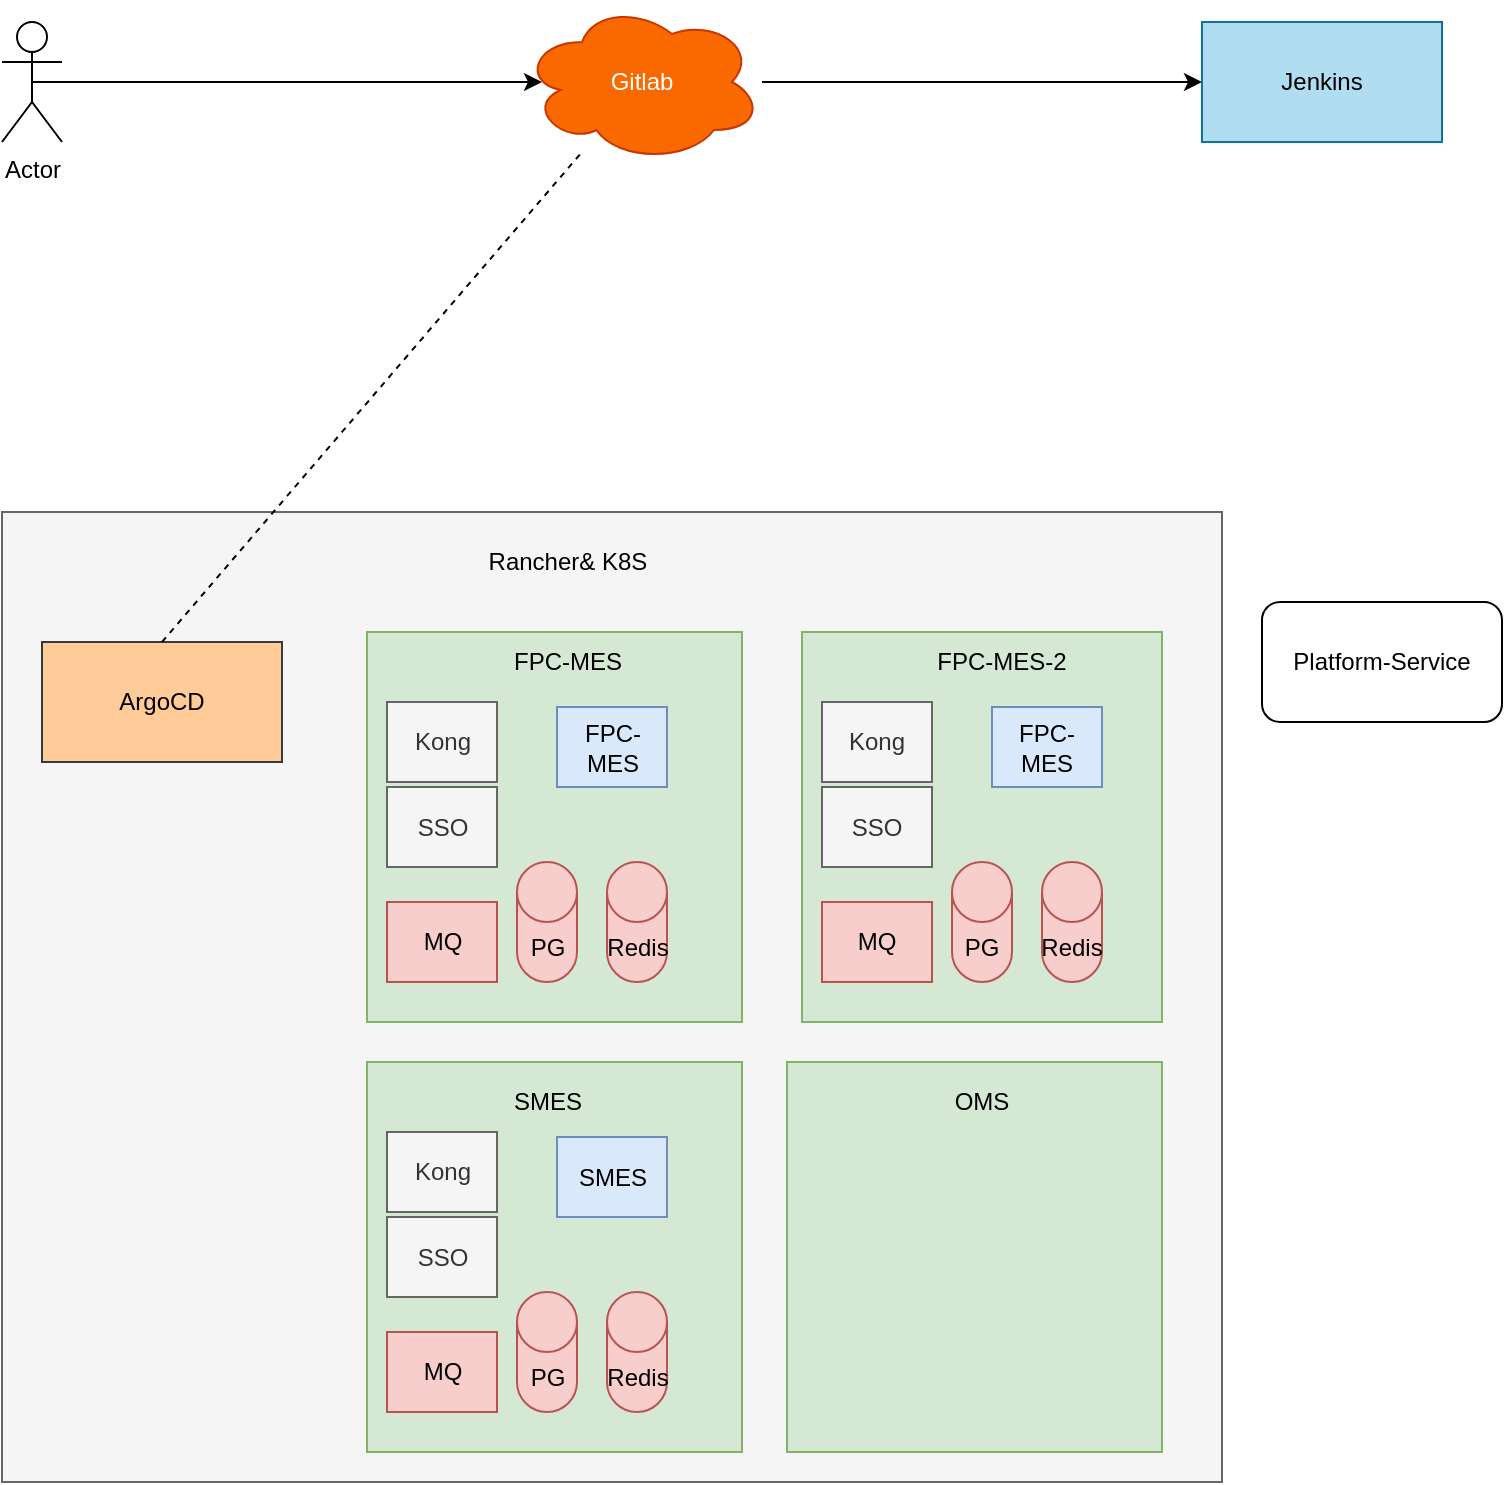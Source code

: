 <mxfile version="13.8.5" type="github">
  <diagram id="8HnISGoVaL02uWpOQnl4" name="Page-1">
    <mxGraphModel dx="1422" dy="759" grid="1" gridSize="10" guides="1" tooltips="1" connect="1" arrows="1" fold="1" page="1" pageScale="1" pageWidth="827" pageHeight="1169" math="0" shadow="0">
      <root>
        <mxCell id="0" />
        <mxCell id="1" parent="0" />
        <mxCell id="gGDSIBCd_86sw6YS736D-25" value="" style="edgeStyle=orthogonalEdgeStyle;rounded=0;orthogonalLoop=1;jettySize=auto;html=1;" edge="1" parent="1" source="gGDSIBCd_86sw6YS736D-1">
          <mxGeometry relative="1" as="geometry">
            <mxPoint x="670" y="160" as="targetPoint" />
          </mxGeometry>
        </mxCell>
        <mxCell id="gGDSIBCd_86sw6YS736D-1" value="Gitlab" style="ellipse;shape=cloud;whiteSpace=wrap;html=1;fillColor=#fa6800;strokeColor=#C73500;fontColor=#ffffff;" vertex="1" parent="1">
          <mxGeometry x="330" y="120" width="120" height="80" as="geometry" />
        </mxCell>
        <mxCell id="gGDSIBCd_86sw6YS736D-23" style="edgeStyle=orthogonalEdgeStyle;rounded=0;orthogonalLoop=1;jettySize=auto;html=1;exitX=0.5;exitY=0.5;exitDx=0;exitDy=0;exitPerimeter=0;" edge="1" parent="1" source="gGDSIBCd_86sw6YS736D-2">
          <mxGeometry relative="1" as="geometry">
            <mxPoint x="340" y="160" as="targetPoint" />
          </mxGeometry>
        </mxCell>
        <mxCell id="gGDSIBCd_86sw6YS736D-2" value="Actor" style="shape=umlActor;verticalLabelPosition=bottom;verticalAlign=top;html=1;outlineConnect=0;" vertex="1" parent="1">
          <mxGeometry x="70" y="130" width="30" height="60" as="geometry" />
        </mxCell>
        <mxCell id="gGDSIBCd_86sw6YS736D-5" value="" style="rounded=0;whiteSpace=wrap;html=1;fillColor=#f5f5f5;strokeColor=#666666;fontColor=#333333;" vertex="1" parent="1">
          <mxGeometry x="70" y="375" width="610" height="485" as="geometry" />
        </mxCell>
        <mxCell id="gGDSIBCd_86sw6YS736D-6" value="Rancher&amp;amp; K8S" style="text;html=1;strokeColor=none;fillColor=none;align=center;verticalAlign=middle;whiteSpace=wrap;rounded=0;" vertex="1" parent="1">
          <mxGeometry x="302.5" y="390" width="100" height="20" as="geometry" />
        </mxCell>
        <mxCell id="gGDSIBCd_86sw6YS736D-7" value="ArgoCD" style="rounded=0;whiteSpace=wrap;html=1;fillColor=#ffcc99;strokeColor=#36393d;" vertex="1" parent="1">
          <mxGeometry x="90" y="440" width="120" height="60" as="geometry" />
        </mxCell>
        <mxCell id="gGDSIBCd_86sw6YS736D-8" value="Jenkins" style="rounded=0;whiteSpace=wrap;html=1;fillColor=#b1ddf0;strokeColor=#10739e;" vertex="1" parent="1">
          <mxGeometry x="670" y="130" width="120" height="60" as="geometry" />
        </mxCell>
        <mxCell id="gGDSIBCd_86sw6YS736D-10" value="" style="rounded=0;whiteSpace=wrap;html=1;fillColor=#d5e8d4;strokeColor=#82b366;" vertex="1" parent="1">
          <mxGeometry x="252.5" y="435" width="187.5" height="195" as="geometry" />
        </mxCell>
        <mxCell id="gGDSIBCd_86sw6YS736D-11" value="FPC-MES" style="text;html=1;strokeColor=none;fillColor=none;align=center;verticalAlign=middle;whiteSpace=wrap;rounded=0;" vertex="1" parent="1">
          <mxGeometry x="317.5" y="440" width="70" height="20" as="geometry" />
        </mxCell>
        <mxCell id="gGDSIBCd_86sw6YS736D-12" value="Kong" style="rounded=0;whiteSpace=wrap;html=1;fillColor=#f5f5f5;strokeColor=#666666;fontColor=#333333;" vertex="1" parent="1">
          <mxGeometry x="262.5" y="470" width="55" height="40" as="geometry" />
        </mxCell>
        <mxCell id="gGDSIBCd_86sw6YS736D-14" value="SSO" style="rounded=0;whiteSpace=wrap;html=1;fillColor=#f5f5f5;strokeColor=#666666;fontColor=#333333;" vertex="1" parent="1">
          <mxGeometry x="262.5" y="512.5" width="55" height="40" as="geometry" />
        </mxCell>
        <mxCell id="gGDSIBCd_86sw6YS736D-15" value="FPC-MES" style="rounded=0;whiteSpace=wrap;html=1;fillColor=#dae8fc;strokeColor=#6c8ebf;" vertex="1" parent="1">
          <mxGeometry x="347.5" y="472.5" width="55" height="40" as="geometry" />
        </mxCell>
        <mxCell id="gGDSIBCd_86sw6YS736D-18" value="PG" style="shape=cylinder3;whiteSpace=wrap;html=1;boundedLbl=1;backgroundOutline=1;size=15;fillColor=#f8cecc;strokeColor=#b85450;" vertex="1" parent="1">
          <mxGeometry x="327.5" y="550" width="30" height="60" as="geometry" />
        </mxCell>
        <mxCell id="gGDSIBCd_86sw6YS736D-19" value="Redis" style="shape=cylinder3;whiteSpace=wrap;html=1;boundedLbl=1;backgroundOutline=1;size=15;fillColor=#f8cecc;strokeColor=#b85450;" vertex="1" parent="1">
          <mxGeometry x="372.5" y="550" width="30" height="60" as="geometry" />
        </mxCell>
        <mxCell id="gGDSIBCd_86sw6YS736D-21" value="MQ" style="rounded=0;whiteSpace=wrap;html=1;fillColor=#f8cecc;strokeColor=#b85450;" vertex="1" parent="1">
          <mxGeometry x="262.5" y="570" width="55" height="40" as="geometry" />
        </mxCell>
        <mxCell id="gGDSIBCd_86sw6YS736D-22" value="Platform-Service" style="rounded=1;whiteSpace=wrap;html=1;" vertex="1" parent="1">
          <mxGeometry x="700" y="420" width="120" height="60" as="geometry" />
        </mxCell>
        <mxCell id="gGDSIBCd_86sw6YS736D-26" value="" style="rounded=0;whiteSpace=wrap;html=1;fillColor=#d5e8d4;strokeColor=#82b366;" vertex="1" parent="1">
          <mxGeometry x="470" y="435" width="180" height="195" as="geometry" />
        </mxCell>
        <mxCell id="gGDSIBCd_86sw6YS736D-27" value="Kong" style="rounded=0;whiteSpace=wrap;html=1;fillColor=#f5f5f5;strokeColor=#666666;fontColor=#333333;" vertex="1" parent="1">
          <mxGeometry x="480" y="470" width="55" height="40" as="geometry" />
        </mxCell>
        <mxCell id="gGDSIBCd_86sw6YS736D-28" value="SSO" style="rounded=0;whiteSpace=wrap;html=1;fillColor=#f5f5f5;strokeColor=#666666;fontColor=#333333;" vertex="1" parent="1">
          <mxGeometry x="480" y="512.5" width="55" height="40" as="geometry" />
        </mxCell>
        <mxCell id="gGDSIBCd_86sw6YS736D-29" value="FPC-MES" style="rounded=0;whiteSpace=wrap;html=1;fillColor=#dae8fc;strokeColor=#6c8ebf;" vertex="1" parent="1">
          <mxGeometry x="565" y="472.5" width="55" height="40" as="geometry" />
        </mxCell>
        <mxCell id="gGDSIBCd_86sw6YS736D-30" value="PG" style="shape=cylinder3;whiteSpace=wrap;html=1;boundedLbl=1;backgroundOutline=1;size=15;fillColor=#f8cecc;strokeColor=#b85450;" vertex="1" parent="1">
          <mxGeometry x="545" y="550" width="30" height="60" as="geometry" />
        </mxCell>
        <mxCell id="gGDSIBCd_86sw6YS736D-31" value="Redis" style="shape=cylinder3;whiteSpace=wrap;html=1;boundedLbl=1;backgroundOutline=1;size=15;fillColor=#f8cecc;strokeColor=#b85450;" vertex="1" parent="1">
          <mxGeometry x="590" y="550" width="30" height="60" as="geometry" />
        </mxCell>
        <mxCell id="gGDSIBCd_86sw6YS736D-32" value="MQ" style="rounded=0;whiteSpace=wrap;html=1;fillColor=#f8cecc;strokeColor=#b85450;" vertex="1" parent="1">
          <mxGeometry x="480" y="570" width="55" height="40" as="geometry" />
        </mxCell>
        <mxCell id="gGDSIBCd_86sw6YS736D-33" value="FPC-MES-2" style="text;html=1;strokeColor=none;fillColor=none;align=center;verticalAlign=middle;whiteSpace=wrap;rounded=0;" vertex="1" parent="1">
          <mxGeometry x="535" y="440" width="70" height="20" as="geometry" />
        </mxCell>
        <mxCell id="gGDSIBCd_86sw6YS736D-34" value="" style="rounded=0;whiteSpace=wrap;html=1;fillColor=#d5e8d4;strokeColor=#82b366;" vertex="1" parent="1">
          <mxGeometry x="252.5" y="650" width="187.5" height="195" as="geometry" />
        </mxCell>
        <mxCell id="gGDSIBCd_86sw6YS736D-35" value="Kong" style="rounded=0;whiteSpace=wrap;html=1;fillColor=#f5f5f5;strokeColor=#666666;fontColor=#333333;" vertex="1" parent="1">
          <mxGeometry x="262.5" y="685" width="55" height="40" as="geometry" />
        </mxCell>
        <mxCell id="gGDSIBCd_86sw6YS736D-36" value="SSO" style="rounded=0;whiteSpace=wrap;html=1;fillColor=#f5f5f5;strokeColor=#666666;fontColor=#333333;" vertex="1" parent="1">
          <mxGeometry x="262.5" y="727.5" width="55" height="40" as="geometry" />
        </mxCell>
        <mxCell id="gGDSIBCd_86sw6YS736D-37" value="SMES" style="rounded=0;whiteSpace=wrap;html=1;fillColor=#dae8fc;strokeColor=#6c8ebf;" vertex="1" parent="1">
          <mxGeometry x="347.5" y="687.5" width="55" height="40" as="geometry" />
        </mxCell>
        <mxCell id="gGDSIBCd_86sw6YS736D-38" value="PG" style="shape=cylinder3;whiteSpace=wrap;html=1;boundedLbl=1;backgroundOutline=1;size=15;fillColor=#f8cecc;strokeColor=#b85450;" vertex="1" parent="1">
          <mxGeometry x="327.5" y="765" width="30" height="60" as="geometry" />
        </mxCell>
        <mxCell id="gGDSIBCd_86sw6YS736D-39" value="Redis" style="shape=cylinder3;whiteSpace=wrap;html=1;boundedLbl=1;backgroundOutline=1;size=15;fillColor=#f8cecc;strokeColor=#b85450;" vertex="1" parent="1">
          <mxGeometry x="372.5" y="765" width="30" height="60" as="geometry" />
        </mxCell>
        <mxCell id="gGDSIBCd_86sw6YS736D-40" value="MQ" style="rounded=0;whiteSpace=wrap;html=1;fillColor=#f8cecc;strokeColor=#b85450;" vertex="1" parent="1">
          <mxGeometry x="262.5" y="785" width="55" height="40" as="geometry" />
        </mxCell>
        <mxCell id="gGDSIBCd_86sw6YS736D-41" value="SMES" style="text;html=1;strokeColor=none;fillColor=none;align=center;verticalAlign=middle;whiteSpace=wrap;rounded=0;" vertex="1" parent="1">
          <mxGeometry x="322.5" y="660" width="40" height="20" as="geometry" />
        </mxCell>
        <mxCell id="gGDSIBCd_86sw6YS736D-42" value="" style="rounded=0;whiteSpace=wrap;html=1;fillColor=#d5e8d4;strokeColor=#82b366;" vertex="1" parent="1">
          <mxGeometry x="462.5" y="650" width="187.5" height="195" as="geometry" />
        </mxCell>
        <mxCell id="gGDSIBCd_86sw6YS736D-43" value="OMS" style="text;html=1;strokeColor=none;fillColor=none;align=center;verticalAlign=middle;whiteSpace=wrap;rounded=0;" vertex="1" parent="1">
          <mxGeometry x="540" y="660" width="40" height="20" as="geometry" />
        </mxCell>
        <mxCell id="gGDSIBCd_86sw6YS736D-45" value="" style="endArrow=none;dashed=1;html=1;exitX=0.5;exitY=0;exitDx=0;exitDy=0;" edge="1" parent="1" source="gGDSIBCd_86sw6YS736D-7" target="gGDSIBCd_86sw6YS736D-1">
          <mxGeometry width="50" height="50" relative="1" as="geometry">
            <mxPoint x="260" y="320" as="sourcePoint" />
            <mxPoint x="310" y="270" as="targetPoint" />
          </mxGeometry>
        </mxCell>
      </root>
    </mxGraphModel>
  </diagram>
</mxfile>
